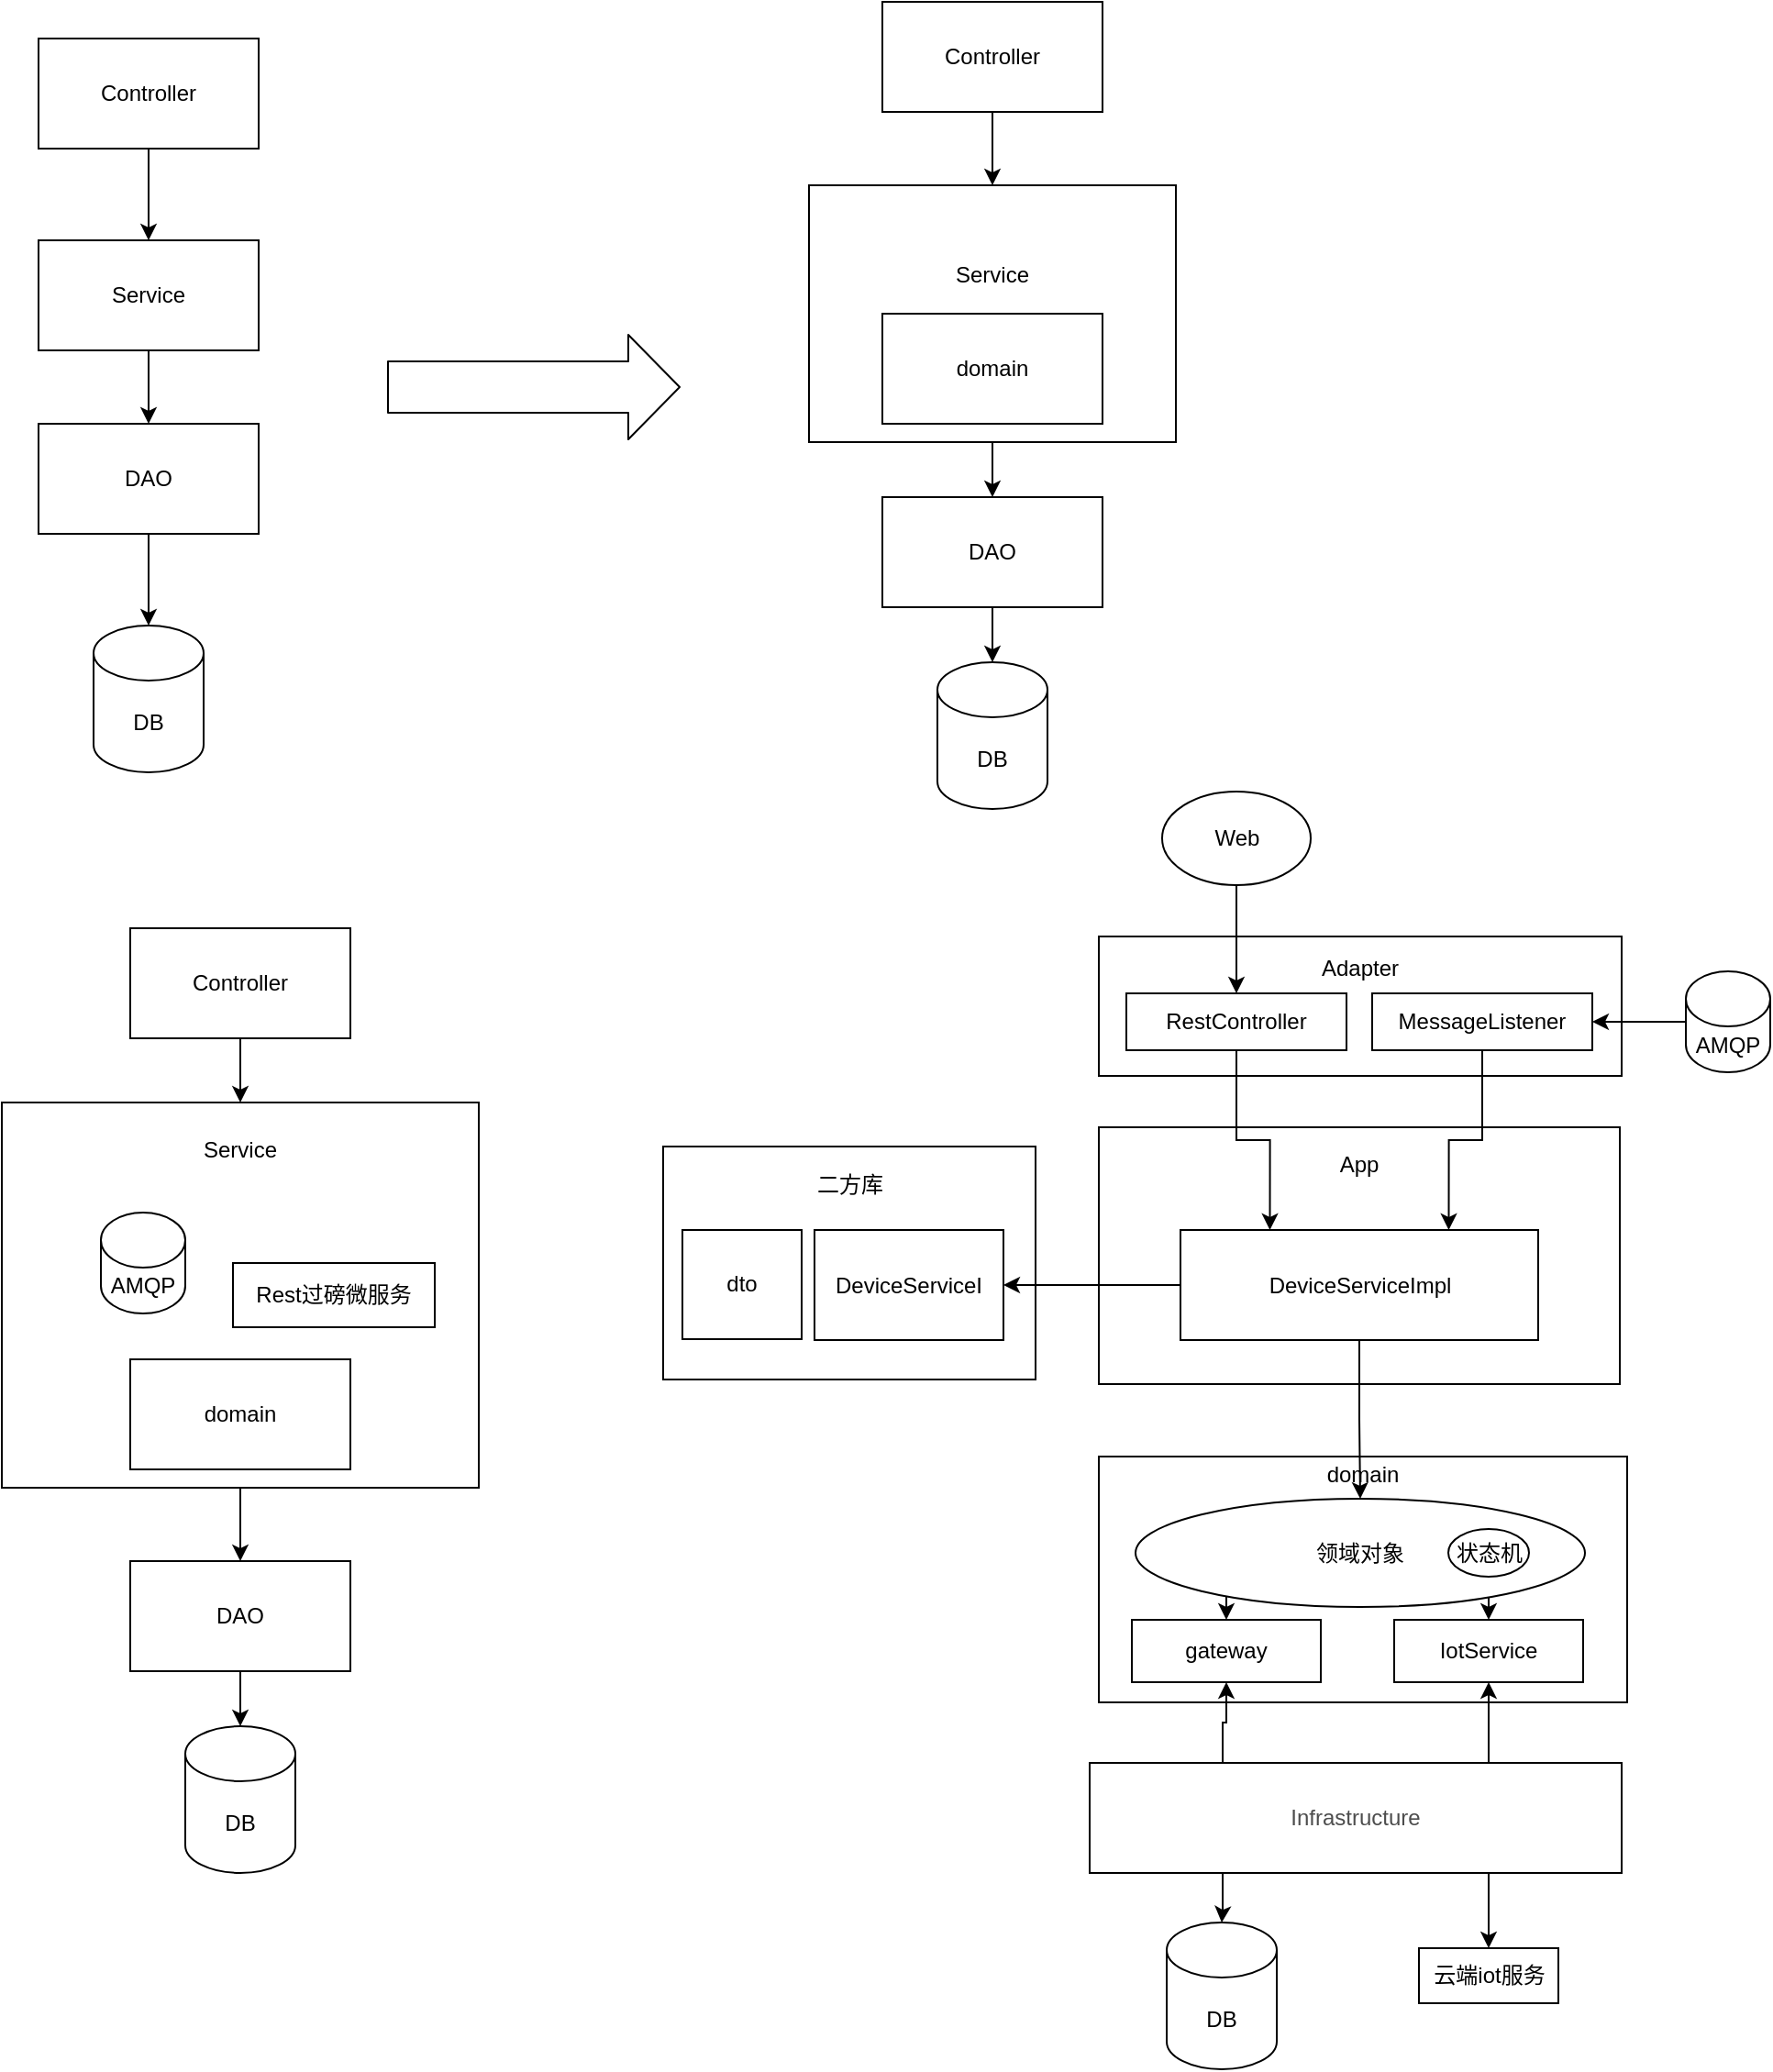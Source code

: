 <mxfile version="14.2.9" type="github">
  <diagram id="9EJ2Wms6L5kNZb4-bCyL" name="Page-1">
    <mxGraphModel dx="880" dy="621" grid="0" gridSize="10" guides="1" tooltips="1" connect="1" arrows="1" fold="1" page="1" pageScale="1" pageWidth="827" pageHeight="1169" math="0" shadow="0">
      <root>
        <mxCell id="0" />
        <mxCell id="1" parent="0" />
        <mxCell id="2DD6mY1p6OVQSlKND4L3-9" value="二方库&lt;br&gt;&lt;br&gt;&lt;br&gt;&lt;br&gt;&lt;br&gt;&lt;br&gt;&lt;br&gt;" style="rounded=0;whiteSpace=wrap;html=1;" vertex="1" parent="1">
          <mxGeometry x="390.5" y="704" width="203" height="127" as="geometry" />
        </mxCell>
        <mxCell id="04IPm05DKjzAKgzX7DtJ-5" style="edgeStyle=orthogonalEdgeStyle;rounded=0;orthogonalLoop=1;jettySize=auto;html=1;exitX=0.5;exitY=1;exitDx=0;exitDy=0;" parent="1" source="04IPm05DKjzAKgzX7DtJ-1" target="04IPm05DKjzAKgzX7DtJ-2" edge="1">
          <mxGeometry relative="1" as="geometry" />
        </mxCell>
        <mxCell id="04IPm05DKjzAKgzX7DtJ-1" value="Controller" style="rounded=0;whiteSpace=wrap;html=1;" parent="1" vertex="1">
          <mxGeometry x="50" y="100" width="120" height="60" as="geometry" />
        </mxCell>
        <mxCell id="04IPm05DKjzAKgzX7DtJ-6" style="edgeStyle=orthogonalEdgeStyle;rounded=0;orthogonalLoop=1;jettySize=auto;html=1;exitX=0.5;exitY=1;exitDx=0;exitDy=0;entryX=0.5;entryY=0;entryDx=0;entryDy=0;" parent="1" source="04IPm05DKjzAKgzX7DtJ-2" target="04IPm05DKjzAKgzX7DtJ-3" edge="1">
          <mxGeometry relative="1" as="geometry" />
        </mxCell>
        <mxCell id="04IPm05DKjzAKgzX7DtJ-2" value="Service" style="rounded=0;whiteSpace=wrap;html=1;" parent="1" vertex="1">
          <mxGeometry x="50" y="210" width="120" height="60" as="geometry" />
        </mxCell>
        <mxCell id="04IPm05DKjzAKgzX7DtJ-7" style="edgeStyle=orthogonalEdgeStyle;rounded=0;orthogonalLoop=1;jettySize=auto;html=1;exitX=0.5;exitY=1;exitDx=0;exitDy=0;" parent="1" source="04IPm05DKjzAKgzX7DtJ-3" target="04IPm05DKjzAKgzX7DtJ-4" edge="1">
          <mxGeometry relative="1" as="geometry" />
        </mxCell>
        <mxCell id="04IPm05DKjzAKgzX7DtJ-3" value="DAO" style="rounded=0;whiteSpace=wrap;html=1;" parent="1" vertex="1">
          <mxGeometry x="50" y="310" width="120" height="60" as="geometry" />
        </mxCell>
        <mxCell id="04IPm05DKjzAKgzX7DtJ-4" value="DB" style="shape=cylinder3;whiteSpace=wrap;html=1;boundedLbl=1;backgroundOutline=1;size=15;" parent="1" vertex="1">
          <mxGeometry x="80" y="420" width="60" height="80" as="geometry" />
        </mxCell>
        <mxCell id="04IPm05DKjzAKgzX7DtJ-16" style="edgeStyle=orthogonalEdgeStyle;rounded=0;orthogonalLoop=1;jettySize=auto;html=1;exitX=0.5;exitY=1;exitDx=0;exitDy=0;" parent="1" source="04IPm05DKjzAKgzX7DtJ-9" target="04IPm05DKjzAKgzX7DtJ-10" edge="1">
          <mxGeometry relative="1" as="geometry" />
        </mxCell>
        <mxCell id="04IPm05DKjzAKgzX7DtJ-9" value="Controller" style="rounded=0;whiteSpace=wrap;html=1;" parent="1" vertex="1">
          <mxGeometry x="510" y="80" width="120" height="60" as="geometry" />
        </mxCell>
        <mxCell id="04IPm05DKjzAKgzX7DtJ-17" style="edgeStyle=orthogonalEdgeStyle;rounded=0;orthogonalLoop=1;jettySize=auto;html=1;exitX=0.5;exitY=1;exitDx=0;exitDy=0;entryX=0.5;entryY=0;entryDx=0;entryDy=0;" parent="1" source="04IPm05DKjzAKgzX7DtJ-10" target="04IPm05DKjzAKgzX7DtJ-12" edge="1">
          <mxGeometry relative="1" as="geometry" />
        </mxCell>
        <mxCell id="04IPm05DKjzAKgzX7DtJ-10" value="Service&lt;br&gt;&lt;br&gt;&lt;br&gt;&lt;br&gt;" style="rounded=0;whiteSpace=wrap;html=1;" parent="1" vertex="1">
          <mxGeometry x="470" y="180" width="200" height="140" as="geometry" />
        </mxCell>
        <mxCell id="04IPm05DKjzAKgzX7DtJ-11" value="domain" style="rounded=0;whiteSpace=wrap;html=1;" parent="1" vertex="1">
          <mxGeometry x="510" y="250" width="120" height="60" as="geometry" />
        </mxCell>
        <mxCell id="04IPm05DKjzAKgzX7DtJ-18" style="edgeStyle=orthogonalEdgeStyle;rounded=0;orthogonalLoop=1;jettySize=auto;html=1;exitX=0.5;exitY=1;exitDx=0;exitDy=0;entryX=0.5;entryY=0;entryDx=0;entryDy=0;entryPerimeter=0;" parent="1" source="04IPm05DKjzAKgzX7DtJ-12" target="04IPm05DKjzAKgzX7DtJ-13" edge="1">
          <mxGeometry relative="1" as="geometry" />
        </mxCell>
        <mxCell id="04IPm05DKjzAKgzX7DtJ-12" value="DAO" style="rounded=0;whiteSpace=wrap;html=1;" parent="1" vertex="1">
          <mxGeometry x="510" y="350" width="120" height="60" as="geometry" />
        </mxCell>
        <mxCell id="04IPm05DKjzAKgzX7DtJ-13" value="DB" style="shape=cylinder3;whiteSpace=wrap;html=1;boundedLbl=1;backgroundOutline=1;size=15;" parent="1" vertex="1">
          <mxGeometry x="540" y="440" width="60" height="80" as="geometry" />
        </mxCell>
        <mxCell id="04IPm05DKjzAKgzX7DtJ-14" value="" style="shape=flexArrow;endArrow=classic;html=1;width=28;endSize=9;endWidth=28;" parent="1" edge="1">
          <mxGeometry width="50" height="50" relative="1" as="geometry">
            <mxPoint x="240" y="290" as="sourcePoint" />
            <mxPoint x="400" y="290" as="targetPoint" />
          </mxGeometry>
        </mxCell>
        <mxCell id="04IPm05DKjzAKgzX7DtJ-19" style="edgeStyle=orthogonalEdgeStyle;rounded=0;orthogonalLoop=1;jettySize=auto;html=1;exitX=0.5;exitY=1;exitDx=0;exitDy=0;" parent="1" source="04IPm05DKjzAKgzX7DtJ-20" target="04IPm05DKjzAKgzX7DtJ-22" edge="1">
          <mxGeometry relative="1" as="geometry" />
        </mxCell>
        <mxCell id="04IPm05DKjzAKgzX7DtJ-20" value="Controller" style="rounded=0;whiteSpace=wrap;html=1;" parent="1" vertex="1">
          <mxGeometry x="100" y="585" width="120" height="60" as="geometry" />
        </mxCell>
        <mxCell id="04IPm05DKjzAKgzX7DtJ-21" style="edgeStyle=orthogonalEdgeStyle;rounded=0;orthogonalLoop=1;jettySize=auto;html=1;exitX=0.5;exitY=1;exitDx=0;exitDy=0;entryX=0.5;entryY=0;entryDx=0;entryDy=0;" parent="1" source="04IPm05DKjzAKgzX7DtJ-22" target="04IPm05DKjzAKgzX7DtJ-25" edge="1">
          <mxGeometry relative="1" as="geometry">
            <mxPoint x="160" y="900" as="sourcePoint" />
          </mxGeometry>
        </mxCell>
        <mxCell id="04IPm05DKjzAKgzX7DtJ-22" value="Service&lt;br&gt;&lt;br&gt;&lt;br&gt;&lt;br&gt;&lt;br&gt;&lt;br&gt;&lt;br&gt;&lt;br&gt;&lt;br&gt;&lt;br&gt;&lt;br&gt;&lt;br&gt;" style="rounded=0;whiteSpace=wrap;html=1;" parent="1" vertex="1">
          <mxGeometry x="30" y="680" width="260" height="210" as="geometry" />
        </mxCell>
        <mxCell id="04IPm05DKjzAKgzX7DtJ-23" value="domain" style="rounded=0;whiteSpace=wrap;html=1;" parent="1" vertex="1">
          <mxGeometry x="100" y="820" width="120" height="60" as="geometry" />
        </mxCell>
        <mxCell id="04IPm05DKjzAKgzX7DtJ-24" style="edgeStyle=orthogonalEdgeStyle;rounded=0;orthogonalLoop=1;jettySize=auto;html=1;exitX=0.5;exitY=1;exitDx=0;exitDy=0;entryX=0.5;entryY=0;entryDx=0;entryDy=0;entryPerimeter=0;" parent="1" source="04IPm05DKjzAKgzX7DtJ-25" target="04IPm05DKjzAKgzX7DtJ-26" edge="1">
          <mxGeometry relative="1" as="geometry" />
        </mxCell>
        <mxCell id="04IPm05DKjzAKgzX7DtJ-25" value="DAO" style="rounded=0;whiteSpace=wrap;html=1;" parent="1" vertex="1">
          <mxGeometry x="100" y="930" width="120" height="60" as="geometry" />
        </mxCell>
        <mxCell id="04IPm05DKjzAKgzX7DtJ-26" value="DB" style="shape=cylinder3;whiteSpace=wrap;html=1;boundedLbl=1;backgroundOutline=1;size=15;" parent="1" vertex="1">
          <mxGeometry x="130" y="1020" width="60" height="80" as="geometry" />
        </mxCell>
        <mxCell id="04IPm05DKjzAKgzX7DtJ-27" value="AMQP" style="shape=cylinder3;whiteSpace=wrap;html=1;boundedLbl=1;backgroundOutline=1;size=15;" parent="1" vertex="1">
          <mxGeometry x="84" y="740" width="46" height="55" as="geometry" />
        </mxCell>
        <mxCell id="04IPm05DKjzAKgzX7DtJ-30" value="Rest过磅微服务" style="rounded=0;whiteSpace=wrap;html=1;" parent="1" vertex="1">
          <mxGeometry x="156" y="767.5" width="110" height="35" as="geometry" />
        </mxCell>
        <mxCell id="04IPm05DKjzAKgzX7DtJ-32" value="Adapter&lt;br&gt;&lt;br&gt;&lt;br&gt;&lt;br&gt;" style="rounded=0;whiteSpace=wrap;html=1;" parent="1" vertex="1">
          <mxGeometry x="628" y="589.5" width="285" height="76" as="geometry" />
        </mxCell>
        <mxCell id="04IPm05DKjzAKgzX7DtJ-35" value="domain&lt;br&gt;&lt;br&gt;&lt;br&gt;&lt;br&gt;&lt;br&gt;&lt;br&gt;&lt;br&gt;&lt;br&gt;&lt;br&gt;" style="rounded=0;whiteSpace=wrap;html=1;" parent="1" vertex="1">
          <mxGeometry x="628" y="873" width="288" height="134" as="geometry" />
        </mxCell>
        <mxCell id="2DD6mY1p6OVQSlKND4L3-22" style="edgeStyle=orthogonalEdgeStyle;rounded=0;orthogonalLoop=1;jettySize=auto;html=1;exitX=0.25;exitY=0;exitDx=0;exitDy=0;" edge="1" parent="1" source="04IPm05DKjzAKgzX7DtJ-37" target="2DD6mY1p6OVQSlKND4L3-16">
          <mxGeometry relative="1" as="geometry" />
        </mxCell>
        <mxCell id="2DD6mY1p6OVQSlKND4L3-23" style="edgeStyle=orthogonalEdgeStyle;rounded=0;orthogonalLoop=1;jettySize=auto;html=1;exitX=0.75;exitY=0;exitDx=0;exitDy=0;entryX=0.5;entryY=1;entryDx=0;entryDy=0;" edge="1" parent="1" source="04IPm05DKjzAKgzX7DtJ-37" target="2DD6mY1p6OVQSlKND4L3-15">
          <mxGeometry relative="1" as="geometry" />
        </mxCell>
        <mxCell id="2DD6mY1p6OVQSlKND4L3-26" style="edgeStyle=orthogonalEdgeStyle;rounded=0;orthogonalLoop=1;jettySize=auto;html=1;exitX=0.25;exitY=1;exitDx=0;exitDy=0;" edge="1" parent="1" source="04IPm05DKjzAKgzX7DtJ-37" target="04IPm05DKjzAKgzX7DtJ-38">
          <mxGeometry relative="1" as="geometry" />
        </mxCell>
        <mxCell id="2DD6mY1p6OVQSlKND4L3-27" style="edgeStyle=orthogonalEdgeStyle;rounded=0;orthogonalLoop=1;jettySize=auto;html=1;exitX=0.75;exitY=1;exitDx=0;exitDy=0;entryX=0.5;entryY=0;entryDx=0;entryDy=0;" edge="1" parent="1" source="04IPm05DKjzAKgzX7DtJ-37" target="04IPm05DKjzAKgzX7DtJ-40">
          <mxGeometry relative="1" as="geometry" />
        </mxCell>
        <mxCell id="04IPm05DKjzAKgzX7DtJ-37" value="&lt;span style=&quot;color: rgb(77 , 77 , 77) ; background-color: rgb(255 , 255 , 255)&quot;&gt;&lt;font style=&quot;font-size: 12px&quot;&gt;Infrastructure&lt;/font&gt;&lt;/span&gt;" style="rounded=0;whiteSpace=wrap;html=1;" parent="1" vertex="1">
          <mxGeometry x="623" y="1040" width="290" height="60" as="geometry" />
        </mxCell>
        <mxCell id="04IPm05DKjzAKgzX7DtJ-38" value="DB" style="shape=cylinder3;whiteSpace=wrap;html=1;boundedLbl=1;backgroundOutline=1;size=15;" parent="1" vertex="1">
          <mxGeometry x="665" y="1127" width="60" height="80" as="geometry" />
        </mxCell>
        <mxCell id="2DD6mY1p6OVQSlKND4L3-3" style="edgeStyle=orthogonalEdgeStyle;rounded=0;orthogonalLoop=1;jettySize=auto;html=1;exitX=0;exitY=0.5;exitDx=0;exitDy=0;exitPerimeter=0;entryX=1;entryY=0.5;entryDx=0;entryDy=0;" edge="1" parent="1" source="04IPm05DKjzAKgzX7DtJ-39" target="2DD6mY1p6OVQSlKND4L3-2">
          <mxGeometry relative="1" as="geometry" />
        </mxCell>
        <mxCell id="04IPm05DKjzAKgzX7DtJ-39" value="AMQP" style="shape=cylinder3;whiteSpace=wrap;html=1;boundedLbl=1;backgroundOutline=1;size=15;" parent="1" vertex="1">
          <mxGeometry x="948" y="608.5" width="46" height="55" as="geometry" />
        </mxCell>
        <mxCell id="04IPm05DKjzAKgzX7DtJ-40" value="云端iot服务" style="rounded=0;whiteSpace=wrap;html=1;" parent="1" vertex="1">
          <mxGeometry x="802.5" y="1141" width="76" height="30" as="geometry" />
        </mxCell>
        <mxCell id="04IPm05DKjzAKgzX7DtJ-43" value="App&lt;br&gt;&lt;br&gt;&lt;br&gt;&lt;br&gt;&lt;br&gt;&lt;br&gt;&lt;br&gt;&lt;br&gt;" style="rounded=0;whiteSpace=wrap;html=1;" parent="1" vertex="1">
          <mxGeometry x="628" y="693.5" width="284" height="140" as="geometry" />
        </mxCell>
        <mxCell id="2DD6mY1p6OVQSlKND4L3-10" style="edgeStyle=orthogonalEdgeStyle;rounded=0;orthogonalLoop=1;jettySize=auto;html=1;exitX=0.5;exitY=1;exitDx=0;exitDy=0;entryX=0.75;entryY=0;entryDx=0;entryDy=0;" edge="1" parent="1" source="2DD6mY1p6OVQSlKND4L3-2" target="2DD6mY1p6OVQSlKND4L3-7">
          <mxGeometry relative="1" as="geometry" />
        </mxCell>
        <mxCell id="2DD6mY1p6OVQSlKND4L3-2" value="MessageListener" style="rounded=0;whiteSpace=wrap;html=1;" vertex="1" parent="1">
          <mxGeometry x="777" y="620.5" width="120" height="31" as="geometry" />
        </mxCell>
        <mxCell id="2DD6mY1p6OVQSlKND4L3-11" style="edgeStyle=orthogonalEdgeStyle;rounded=0;orthogonalLoop=1;jettySize=auto;html=1;exitX=0.5;exitY=1;exitDx=0;exitDy=0;entryX=0.25;entryY=0;entryDx=0;entryDy=0;" edge="1" parent="1" source="2DD6mY1p6OVQSlKND4L3-4" target="2DD6mY1p6OVQSlKND4L3-7">
          <mxGeometry relative="1" as="geometry" />
        </mxCell>
        <mxCell id="2DD6mY1p6OVQSlKND4L3-4" value="RestController" style="rounded=0;whiteSpace=wrap;html=1;" vertex="1" parent="1">
          <mxGeometry x="643" y="620.5" width="120" height="31" as="geometry" />
        </mxCell>
        <mxCell id="2DD6mY1p6OVQSlKND4L3-6" style="edgeStyle=orthogonalEdgeStyle;rounded=0;orthogonalLoop=1;jettySize=auto;html=1;exitX=0.5;exitY=1;exitDx=0;exitDy=0;" edge="1" parent="1" source="2DD6mY1p6OVQSlKND4L3-5" target="2DD6mY1p6OVQSlKND4L3-4">
          <mxGeometry relative="1" as="geometry" />
        </mxCell>
        <mxCell id="2DD6mY1p6OVQSlKND4L3-5" value="Web" style="ellipse;whiteSpace=wrap;html=1;" vertex="1" parent="1">
          <mxGeometry x="662.5" y="510.5" width="81" height="51" as="geometry" />
        </mxCell>
        <mxCell id="2DD6mY1p6OVQSlKND4L3-12" style="edgeStyle=orthogonalEdgeStyle;rounded=0;orthogonalLoop=1;jettySize=auto;html=1;exitX=0;exitY=0.5;exitDx=0;exitDy=0;" edge="1" parent="1" source="2DD6mY1p6OVQSlKND4L3-7" target="2DD6mY1p6OVQSlKND4L3-8">
          <mxGeometry relative="1" as="geometry" />
        </mxCell>
        <mxCell id="2DD6mY1p6OVQSlKND4L3-21" style="edgeStyle=orthogonalEdgeStyle;rounded=0;orthogonalLoop=1;jettySize=auto;html=1;exitX=0.5;exitY=1;exitDx=0;exitDy=0;entryX=0.5;entryY=0;entryDx=0;entryDy=0;" edge="1" parent="1" source="2DD6mY1p6OVQSlKND4L3-7" target="2DD6mY1p6OVQSlKND4L3-19">
          <mxGeometry relative="1" as="geometry" />
        </mxCell>
        <mxCell id="2DD6mY1p6OVQSlKND4L3-7" value="DeviceServiceImpl" style="rounded=0;whiteSpace=wrap;html=1;" vertex="1" parent="1">
          <mxGeometry x="672.5" y="749.5" width="195" height="60" as="geometry" />
        </mxCell>
        <mxCell id="2DD6mY1p6OVQSlKND4L3-8" value="DeviceServiceI" style="rounded=0;whiteSpace=wrap;html=1;" vertex="1" parent="1">
          <mxGeometry x="473" y="749.5" width="103" height="60" as="geometry" />
        </mxCell>
        <mxCell id="2DD6mY1p6OVQSlKND4L3-14" value="dto" style="rounded=0;whiteSpace=wrap;html=1;" vertex="1" parent="1">
          <mxGeometry x="401" y="749.5" width="65" height="59.5" as="geometry" />
        </mxCell>
        <mxCell id="2DD6mY1p6OVQSlKND4L3-15" value="IotService" style="rounded=0;whiteSpace=wrap;html=1;" vertex="1" parent="1">
          <mxGeometry x="789" y="962" width="103" height="34" as="geometry" />
        </mxCell>
        <mxCell id="2DD6mY1p6OVQSlKND4L3-16" value="gateway" style="rounded=0;whiteSpace=wrap;html=1;" vertex="1" parent="1">
          <mxGeometry x="646" y="962" width="103" height="34" as="geometry" />
        </mxCell>
        <mxCell id="2DD6mY1p6OVQSlKND4L3-24" style="edgeStyle=orthogonalEdgeStyle;rounded=0;orthogonalLoop=1;jettySize=auto;html=1;exitX=0;exitY=1;exitDx=0;exitDy=0;entryX=0.5;entryY=0;entryDx=0;entryDy=0;" edge="1" parent="1" source="2DD6mY1p6OVQSlKND4L3-19" target="2DD6mY1p6OVQSlKND4L3-16">
          <mxGeometry relative="1" as="geometry" />
        </mxCell>
        <mxCell id="2DD6mY1p6OVQSlKND4L3-25" style="edgeStyle=orthogonalEdgeStyle;rounded=0;orthogonalLoop=1;jettySize=auto;html=1;exitX=1;exitY=1;exitDx=0;exitDy=0;entryX=0.5;entryY=0;entryDx=0;entryDy=0;" edge="1" parent="1" source="2DD6mY1p6OVQSlKND4L3-19" target="2DD6mY1p6OVQSlKND4L3-15">
          <mxGeometry relative="1" as="geometry" />
        </mxCell>
        <mxCell id="2DD6mY1p6OVQSlKND4L3-19" value="领域对象" style="ellipse;whiteSpace=wrap;html=1;" vertex="1" parent="1">
          <mxGeometry x="648" y="896" width="245" height="59" as="geometry" />
        </mxCell>
        <mxCell id="2DD6mY1p6OVQSlKND4L3-20" value="状态机" style="ellipse;whiteSpace=wrap;html=1;" vertex="1" parent="1">
          <mxGeometry x="818.5" y="912.5" width="44" height="26" as="geometry" />
        </mxCell>
      </root>
    </mxGraphModel>
  </diagram>
</mxfile>
